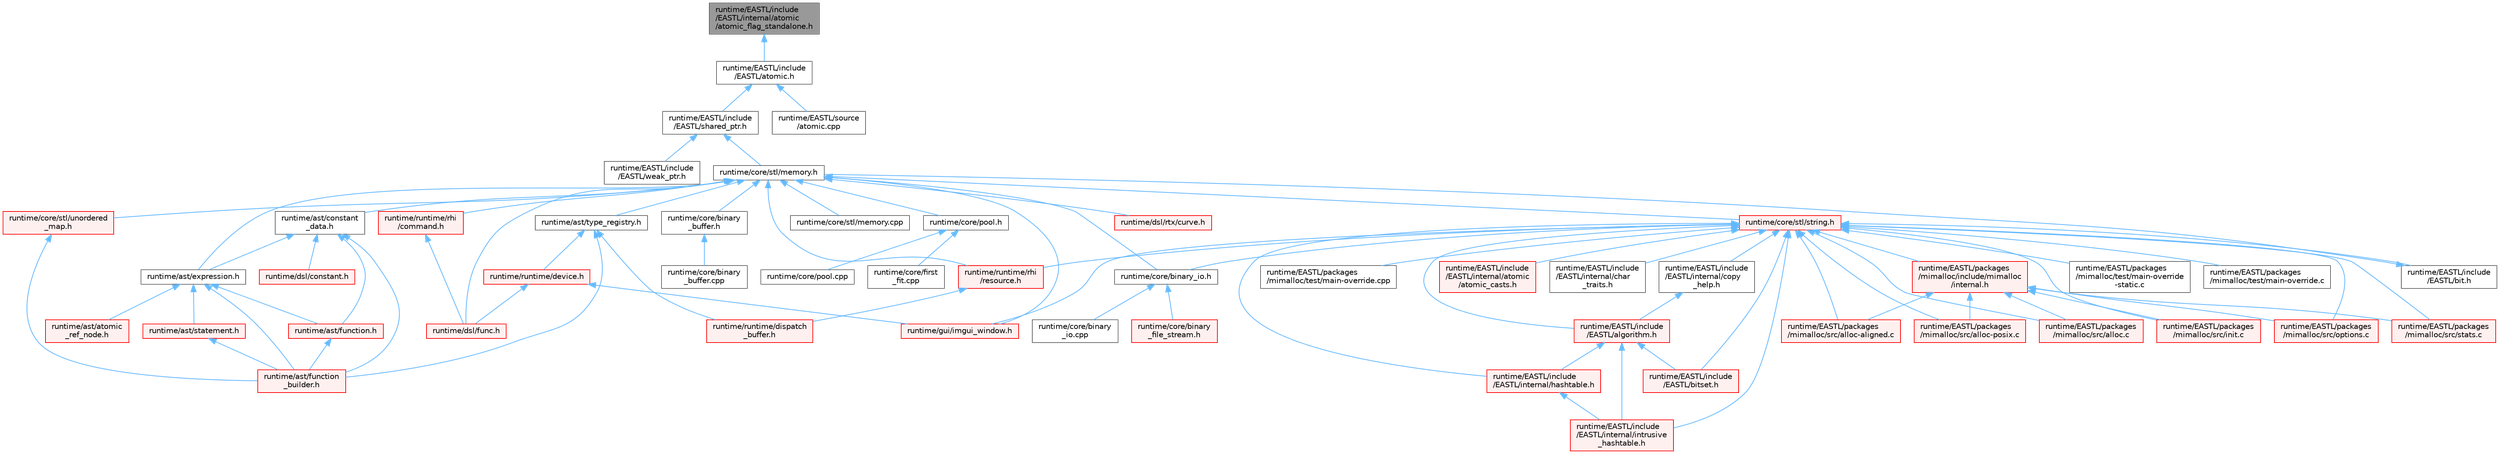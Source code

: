 digraph "runtime/EASTL/include/EASTL/internal/atomic/atomic_flag_standalone.h"
{
 // LATEX_PDF_SIZE
  bgcolor="transparent";
  edge [fontname=Helvetica,fontsize=10,labelfontname=Helvetica,labelfontsize=10];
  node [fontname=Helvetica,fontsize=10,shape=box,height=0.2,width=0.4];
  Node1 [id="Node000001",label="runtime/EASTL/include\l/EASTL/internal/atomic\l/atomic_flag_standalone.h",height=0.2,width=0.4,color="gray40", fillcolor="grey60", style="filled", fontcolor="black",tooltip=" "];
  Node1 -> Node2 [id="edge76_Node000001_Node000002",dir="back",color="steelblue1",style="solid",tooltip=" "];
  Node2 [id="Node000002",label="runtime/EASTL/include\l/EASTL/atomic.h",height=0.2,width=0.4,color="grey40", fillcolor="white", style="filled",URL="$_e_a_s_t_l_2include_2_e_a_s_t_l_2atomic_8h.html",tooltip=" "];
  Node2 -> Node3 [id="edge77_Node000002_Node000003",dir="back",color="steelblue1",style="solid",tooltip=" "];
  Node3 [id="Node000003",label="runtime/EASTL/include\l/EASTL/shared_ptr.h",height=0.2,width=0.4,color="grey40", fillcolor="white", style="filled",URL="$shared__ptr_8h.html",tooltip=" "];
  Node3 -> Node4 [id="edge78_Node000003_Node000004",dir="back",color="steelblue1",style="solid",tooltip=" "];
  Node4 [id="Node000004",label="runtime/EASTL/include\l/EASTL/weak_ptr.h",height=0.2,width=0.4,color="grey40", fillcolor="white", style="filled",URL="$weak__ptr_8h.html",tooltip=" "];
  Node3 -> Node5 [id="edge79_Node000003_Node000005",dir="back",color="steelblue1",style="solid",tooltip=" "];
  Node5 [id="Node000005",label="runtime/core/stl/memory.h",height=0.2,width=0.4,color="grey40", fillcolor="white", style="filled",URL="$core_2stl_2memory_8h.html",tooltip=" "];
  Node5 -> Node6 [id="edge80_Node000005_Node000006",dir="back",color="steelblue1",style="solid",tooltip=" "];
  Node6 [id="Node000006",label="runtime/ast/constant\l_data.h",height=0.2,width=0.4,color="grey40", fillcolor="white", style="filled",URL="$constant__data_8h.html",tooltip=" "];
  Node6 -> Node7 [id="edge81_Node000006_Node000007",dir="back",color="steelblue1",style="solid",tooltip=" "];
  Node7 [id="Node000007",label="runtime/ast/expression.h",height=0.2,width=0.4,color="grey40", fillcolor="white", style="filled",URL="$expression_8h.html",tooltip=" "];
  Node7 -> Node8 [id="edge82_Node000007_Node000008",dir="back",color="steelblue1",style="solid",tooltip=" "];
  Node8 [id="Node000008",label="runtime/ast/atomic\l_ref_node.h",height=0.2,width=0.4,color="red", fillcolor="#FFF0F0", style="filled",URL="$atomic__ref__node_8h.html",tooltip=" "];
  Node7 -> Node28 [id="edge83_Node000007_Node000028",dir="back",color="steelblue1",style="solid",tooltip=" "];
  Node28 [id="Node000028",label="runtime/ast/function.h",height=0.2,width=0.4,color="red", fillcolor="#FFF0F0", style="filled",URL="$ast_2function_8h.html",tooltip=" "];
  Node28 -> Node30 [id="edge84_Node000028_Node000030",dir="back",color="steelblue1",style="solid",tooltip=" "];
  Node30 [id="Node000030",label="runtime/ast/function\l_builder.h",height=0.2,width=0.4,color="red", fillcolor="#FFF0F0", style="filled",URL="$function__builder_8h.html",tooltip=" "];
  Node7 -> Node30 [id="edge85_Node000007_Node000030",dir="back",color="steelblue1",style="solid",tooltip=" "];
  Node7 -> Node57 [id="edge86_Node000007_Node000057",dir="back",color="steelblue1",style="solid",tooltip=" "];
  Node57 [id="Node000057",label="runtime/ast/statement.h",height=0.2,width=0.4,color="red", fillcolor="#FFF0F0", style="filled",URL="$statement_8h.html",tooltip=" "];
  Node57 -> Node30 [id="edge87_Node000057_Node000030",dir="back",color="steelblue1",style="solid",tooltip=" "];
  Node6 -> Node28 [id="edge88_Node000006_Node000028",dir="back",color="steelblue1",style="solid",tooltip=" "];
  Node6 -> Node30 [id="edge89_Node000006_Node000030",dir="back",color="steelblue1",style="solid",tooltip=" "];
  Node6 -> Node32 [id="edge90_Node000006_Node000032",dir="back",color="steelblue1",style="solid",tooltip=" "];
  Node32 [id="Node000032",label="runtime/dsl/constant.h",height=0.2,width=0.4,color="red", fillcolor="#FFF0F0", style="filled",URL="$constant_8h.html",tooltip=" "];
  Node5 -> Node7 [id="edge91_Node000005_Node000007",dir="back",color="steelblue1",style="solid",tooltip=" "];
  Node5 -> Node58 [id="edge92_Node000005_Node000058",dir="back",color="steelblue1",style="solid",tooltip=" "];
  Node58 [id="Node000058",label="runtime/ast/type_registry.h",height=0.2,width=0.4,color="grey40", fillcolor="white", style="filled",URL="$type__registry_8h.html",tooltip=" "];
  Node58 -> Node30 [id="edge93_Node000058_Node000030",dir="back",color="steelblue1",style="solid",tooltip=" "];
  Node58 -> Node48 [id="edge94_Node000058_Node000048",dir="back",color="steelblue1",style="solid",tooltip=" "];
  Node48 [id="Node000048",label="runtime/runtime/device.h",height=0.2,width=0.4,color="red", fillcolor="#FFF0F0", style="filled",URL="$device_8h.html",tooltip=" "];
  Node48 -> Node11 [id="edge95_Node000048_Node000011",dir="back",color="steelblue1",style="solid",tooltip=" "];
  Node11 [id="Node000011",label="runtime/dsl/func.h",height=0.2,width=0.4,color="red", fillcolor="#FFF0F0", style="filled",URL="$func_8h.html",tooltip=" "];
  Node48 -> Node49 [id="edge96_Node000048_Node000049",dir="back",color="steelblue1",style="solid",tooltip=" "];
  Node49 [id="Node000049",label="runtime/gui/imgui_window.h",height=0.2,width=0.4,color="red", fillcolor="#FFF0F0", style="filled",URL="$imgui__window_8h.html",tooltip=" "];
  Node58 -> Node50 [id="edge97_Node000058_Node000050",dir="back",color="steelblue1",style="solid",tooltip=" "];
  Node50 [id="Node000050",label="runtime/runtime/dispatch\l_buffer.h",height=0.2,width=0.4,color="red", fillcolor="#FFF0F0", style="filled",URL="$dispatch__buffer_8h.html",tooltip=" "];
  Node5 -> Node59 [id="edge98_Node000005_Node000059",dir="back",color="steelblue1",style="solid",tooltip=" "];
  Node59 [id="Node000059",label="runtime/core/binary\l_buffer.h",height=0.2,width=0.4,color="grey40", fillcolor="white", style="filled",URL="$binary__buffer_8h.html",tooltip=" "];
  Node59 -> Node60 [id="edge99_Node000059_Node000060",dir="back",color="steelblue1",style="solid",tooltip=" "];
  Node60 [id="Node000060",label="runtime/core/binary\l_buffer.cpp",height=0.2,width=0.4,color="grey40", fillcolor="white", style="filled",URL="$binary__buffer_8cpp.html",tooltip=" "];
  Node5 -> Node61 [id="edge100_Node000005_Node000061",dir="back",color="steelblue1",style="solid",tooltip=" "];
  Node61 [id="Node000061",label="runtime/core/binary_io.h",height=0.2,width=0.4,color="grey40", fillcolor="white", style="filled",URL="$binary__io_8h.html",tooltip=" "];
  Node61 -> Node62 [id="edge101_Node000061_Node000062",dir="back",color="steelblue1",style="solid",tooltip=" "];
  Node62 [id="Node000062",label="runtime/core/binary\l_file_stream.h",height=0.2,width=0.4,color="red", fillcolor="#FFF0F0", style="filled",URL="$binary__file__stream_8h.html",tooltip=" "];
  Node61 -> Node64 [id="edge102_Node000061_Node000064",dir="back",color="steelblue1",style="solid",tooltip=" "];
  Node64 [id="Node000064",label="runtime/core/binary\l_io.cpp",height=0.2,width=0.4,color="grey40", fillcolor="white", style="filled",URL="$binary__io_8cpp.html",tooltip=" "];
  Node5 -> Node65 [id="edge103_Node000005_Node000065",dir="back",color="steelblue1",style="solid",tooltip=" "];
  Node65 [id="Node000065",label="runtime/core/pool.h",height=0.2,width=0.4,color="grey40", fillcolor="white", style="filled",URL="$core_2pool_8h.html",tooltip=" "];
  Node65 -> Node66 [id="edge104_Node000065_Node000066",dir="back",color="steelblue1",style="solid",tooltip=" "];
  Node66 [id="Node000066",label="runtime/core/first\l_fit.cpp",height=0.2,width=0.4,color="grey40", fillcolor="white", style="filled",URL="$first__fit_8cpp.html",tooltip=" "];
  Node65 -> Node67 [id="edge105_Node000065_Node000067",dir="back",color="steelblue1",style="solid",tooltip=" "];
  Node67 [id="Node000067",label="runtime/core/pool.cpp",height=0.2,width=0.4,color="grey40", fillcolor="white", style="filled",URL="$pool_8cpp.html",tooltip=" "];
  Node5 -> Node68 [id="edge106_Node000005_Node000068",dir="back",color="steelblue1",style="solid",tooltip=" "];
  Node68 [id="Node000068",label="runtime/core/stl/memory.cpp",height=0.2,width=0.4,color="grey40", fillcolor="white", style="filled",URL="$core_2stl_2memory_8cpp.html",tooltip=" "];
  Node5 -> Node69 [id="edge107_Node000005_Node000069",dir="back",color="steelblue1",style="solid",tooltip=" "];
  Node69 [id="Node000069",label="runtime/core/stl/string.h",height=0.2,width=0.4,color="red", fillcolor="#FFF0F0", style="filled",URL="$string_8h.html",tooltip=" "];
  Node69 -> Node70 [id="edge108_Node000069_Node000070",dir="back",color="steelblue1",style="solid",tooltip=" "];
  Node70 [id="Node000070",label="runtime/EASTL/include\l/EASTL/algorithm.h",height=0.2,width=0.4,color="red", fillcolor="#FFF0F0", style="filled",URL="$_e_a_s_t_l_2include_2_e_a_s_t_l_2algorithm_8h.html",tooltip=" "];
  Node70 -> Node82 [id="edge109_Node000070_Node000082",dir="back",color="steelblue1",style="solid",tooltip=" "];
  Node82 [id="Node000082",label="runtime/EASTL/include\l/EASTL/bitset.h",height=0.2,width=0.4,color="red", fillcolor="#FFF0F0", style="filled",URL="$bitset_8h.html",tooltip=" "];
  Node70 -> Node100 [id="edge110_Node000070_Node000100",dir="back",color="steelblue1",style="solid",tooltip=" "];
  Node100 [id="Node000100",label="runtime/EASTL/include\l/EASTL/internal/hashtable.h",height=0.2,width=0.4,color="red", fillcolor="#FFF0F0", style="filled",URL="$hashtable_8h.html",tooltip=" "];
  Node100 -> Node110 [id="edge111_Node000100_Node000110",dir="back",color="steelblue1",style="solid",tooltip=" "];
  Node110 [id="Node000110",label="runtime/EASTL/include\l/EASTL/internal/intrusive\l_hashtable.h",height=0.2,width=0.4,color="red", fillcolor="#FFF0F0", style="filled",URL="$intrusive__hashtable_8h.html",tooltip=" "];
  Node70 -> Node110 [id="edge112_Node000070_Node000110",dir="back",color="steelblue1",style="solid",tooltip=" "];
  Node69 -> Node167 [id="edge113_Node000069_Node000167",dir="back",color="steelblue1",style="solid",tooltip=" "];
  Node167 [id="Node000167",label="runtime/EASTL/include\l/EASTL/bit.h",height=0.2,width=0.4,color="grey40", fillcolor="white", style="filled",URL="$bit_8h.html",tooltip=" "];
  Node167 -> Node5 [id="edge114_Node000167_Node000005",dir="back",color="steelblue1",style="solid",tooltip=" "];
  Node69 -> Node82 [id="edge115_Node000069_Node000082",dir="back",color="steelblue1",style="solid",tooltip=" "];
  Node69 -> Node168 [id="edge116_Node000069_Node000168",dir="back",color="steelblue1",style="solid",tooltip=" "];
  Node168 [id="Node000168",label="runtime/EASTL/include\l/EASTL/internal/atomic\l/atomic_casts.h",height=0.2,width=0.4,color="red", fillcolor="#FFF0F0", style="filled",URL="$atomic__casts_8h.html",tooltip=" "];
  Node69 -> Node170 [id="edge117_Node000069_Node000170",dir="back",color="steelblue1",style="solid",tooltip=" "];
  Node170 [id="Node000170",label="runtime/EASTL/include\l/EASTL/internal/char\l_traits.h",height=0.2,width=0.4,color="grey40", fillcolor="white", style="filled",URL="$char__traits_8h.html",tooltip=" "];
  Node69 -> Node171 [id="edge118_Node000069_Node000171",dir="back",color="steelblue1",style="solid",tooltip=" "];
  Node171 [id="Node000171",label="runtime/EASTL/include\l/EASTL/internal/copy\l_help.h",height=0.2,width=0.4,color="grey40", fillcolor="white", style="filled",URL="$copy__help_8h.html",tooltip=" "];
  Node171 -> Node70 [id="edge119_Node000171_Node000070",dir="back",color="steelblue1",style="solid",tooltip=" "];
  Node69 -> Node100 [id="edge120_Node000069_Node000100",dir="back",color="steelblue1",style="solid",tooltip=" "];
  Node69 -> Node110 [id="edge121_Node000069_Node000110",dir="back",color="steelblue1",style="solid",tooltip=" "];
  Node69 -> Node172 [id="edge122_Node000069_Node000172",dir="back",color="steelblue1",style="solid",tooltip=" "];
  Node172 [id="Node000172",label="runtime/EASTL/packages\l/mimalloc/include/mimalloc\l/internal.h",height=0.2,width=0.4,color="red", fillcolor="#FFF0F0", style="filled",URL="$_e_a_s_t_l_2packages_2mimalloc_2include_2mimalloc_2internal_8h.html",tooltip=" "];
  Node172 -> Node173 [id="edge123_Node000172_Node000173",dir="back",color="steelblue1",style="solid",tooltip=" "];
  Node173 [id="Node000173",label="runtime/EASTL/packages\l/mimalloc/src/alloc-aligned.c",height=0.2,width=0.4,color="red", fillcolor="#FFF0F0", style="filled",URL="$alloc-aligned_8c.html",tooltip=" "];
  Node172 -> Node176 [id="edge124_Node000172_Node000176",dir="back",color="steelblue1",style="solid",tooltip=" "];
  Node176 [id="Node000176",label="runtime/EASTL/packages\l/mimalloc/src/alloc-posix.c",height=0.2,width=0.4,color="red", fillcolor="#FFF0F0", style="filled",URL="$alloc-posix_8c.html",tooltip=" "];
  Node172 -> Node177 [id="edge125_Node000172_Node000177",dir="back",color="steelblue1",style="solid",tooltip=" "];
  Node177 [id="Node000177",label="runtime/EASTL/packages\l/mimalloc/src/alloc.c",height=0.2,width=0.4,color="red", fillcolor="#FFF0F0", style="filled",URL="$alloc_8c.html",tooltip=" "];
  Node172 -> Node183 [id="edge126_Node000172_Node000183",dir="back",color="steelblue1",style="solid",tooltip=" "];
  Node183 [id="Node000183",label="runtime/EASTL/packages\l/mimalloc/src/init.c",height=0.2,width=0.4,color="red", fillcolor="#FFF0F0", style="filled",URL="$_e_a_s_t_l_2packages_2mimalloc_2src_2init_8c.html",tooltip=" "];
  Node172 -> Node185 [id="edge127_Node000172_Node000185",dir="back",color="steelblue1",style="solid",tooltip=" "];
  Node185 [id="Node000185",label="runtime/EASTL/packages\l/mimalloc/src/options.c",height=0.2,width=0.4,color="red", fillcolor="#FFF0F0", style="filled",URL="$options_8c.html",tooltip=" "];
  Node172 -> Node198 [id="edge128_Node000172_Node000198",dir="back",color="steelblue1",style="solid",tooltip=" "];
  Node198 [id="Node000198",label="runtime/EASTL/packages\l/mimalloc/src/stats.c",height=0.2,width=0.4,color="red", fillcolor="#FFF0F0", style="filled",URL="$stats_8c.html",tooltip=" "];
  Node69 -> Node173 [id="edge129_Node000069_Node000173",dir="back",color="steelblue1",style="solid",tooltip=" "];
  Node69 -> Node176 [id="edge130_Node000069_Node000176",dir="back",color="steelblue1",style="solid",tooltip=" "];
  Node69 -> Node177 [id="edge131_Node000069_Node000177",dir="back",color="steelblue1",style="solid",tooltip=" "];
  Node69 -> Node183 [id="edge132_Node000069_Node000183",dir="back",color="steelblue1",style="solid",tooltip=" "];
  Node69 -> Node185 [id="edge133_Node000069_Node000185",dir="back",color="steelblue1",style="solid",tooltip=" "];
  Node69 -> Node198 [id="edge134_Node000069_Node000198",dir="back",color="steelblue1",style="solid",tooltip=" "];
  Node69 -> Node199 [id="edge135_Node000069_Node000199",dir="back",color="steelblue1",style="solid",tooltip=" "];
  Node199 [id="Node000199",label="runtime/EASTL/packages\l/mimalloc/test/main-override\l-static.c",height=0.2,width=0.4,color="grey40", fillcolor="white", style="filled",URL="$main-override-static_8c.html",tooltip=" "];
  Node69 -> Node200 [id="edge136_Node000069_Node000200",dir="back",color="steelblue1",style="solid",tooltip=" "];
  Node200 [id="Node000200",label="runtime/EASTL/packages\l/mimalloc/test/main-override.c",height=0.2,width=0.4,color="grey40", fillcolor="white", style="filled",URL="$main-override_8c.html",tooltip=" "];
  Node69 -> Node201 [id="edge137_Node000069_Node000201",dir="back",color="steelblue1",style="solid",tooltip=" "];
  Node201 [id="Node000201",label="runtime/EASTL/packages\l/mimalloc/test/main-override.cpp",height=0.2,width=0.4,color="grey40", fillcolor="white", style="filled",URL="$main-override_8cpp.html",tooltip=" "];
  Node69 -> Node61 [id="edge138_Node000069_Node000061",dir="back",color="steelblue1",style="solid",tooltip=" "];
  Node69 -> Node49 [id="edge139_Node000069_Node000049",dir="back",color="steelblue1",style="solid",tooltip=" "];
  Node69 -> Node215 [id="edge140_Node000069_Node000215",dir="back",color="steelblue1",style="solid",tooltip=" "];
  Node215 [id="Node000215",label="runtime/runtime/rhi\l/resource.h",height=0.2,width=0.4,color="red", fillcolor="#FFF0F0", style="filled",URL="$runtime_2rhi_2resource_8h.html",tooltip=" "];
  Node215 -> Node50 [id="edge141_Node000215_Node000050",dir="back",color="steelblue1",style="solid",tooltip=" "];
  Node5 -> Node90 [id="edge142_Node000005_Node000090",dir="back",color="steelblue1",style="solid",tooltip=" "];
  Node90 [id="Node000090",label="runtime/core/stl/unordered\l_map.h",height=0.2,width=0.4,color="red", fillcolor="#FFF0F0", style="filled",URL="$core_2stl_2unordered__map_8h.html",tooltip=" "];
  Node90 -> Node30 [id="edge143_Node000090_Node000030",dir="back",color="steelblue1",style="solid",tooltip=" "];
  Node5 -> Node11 [id="edge144_Node000005_Node000011",dir="back",color="steelblue1",style="solid",tooltip=" "];
  Node5 -> Node40 [id="edge145_Node000005_Node000040",dir="back",color="steelblue1",style="solid",tooltip=" "];
  Node40 [id="Node000040",label="runtime/dsl/rtx/curve.h",height=0.2,width=0.4,color="red", fillcolor="#FFF0F0", style="filled",URL="$dsl_2rtx_2curve_8h.html",tooltip=" "];
  Node5 -> Node49 [id="edge146_Node000005_Node000049",dir="back",color="steelblue1",style="solid",tooltip=" "];
  Node5 -> Node75 [id="edge147_Node000005_Node000075",dir="back",color="steelblue1",style="solid",tooltip=" "];
  Node75 [id="Node000075",label="runtime/runtime/rhi\l/command.h",height=0.2,width=0.4,color="red", fillcolor="#FFF0F0", style="filled",URL="$command_8h.html",tooltip=" "];
  Node75 -> Node11 [id="edge148_Node000075_Node000011",dir="back",color="steelblue1",style="solid",tooltip=" "];
  Node5 -> Node215 [id="edge149_Node000005_Node000215",dir="back",color="steelblue1",style="solid",tooltip=" "];
  Node2 -> Node473 [id="edge150_Node000002_Node000473",dir="back",color="steelblue1",style="solid",tooltip=" "];
  Node473 [id="Node000473",label="runtime/EASTL/source\l/atomic.cpp",height=0.2,width=0.4,color="grey40", fillcolor="white", style="filled",URL="$atomic_8cpp.html",tooltip=" "];
}
